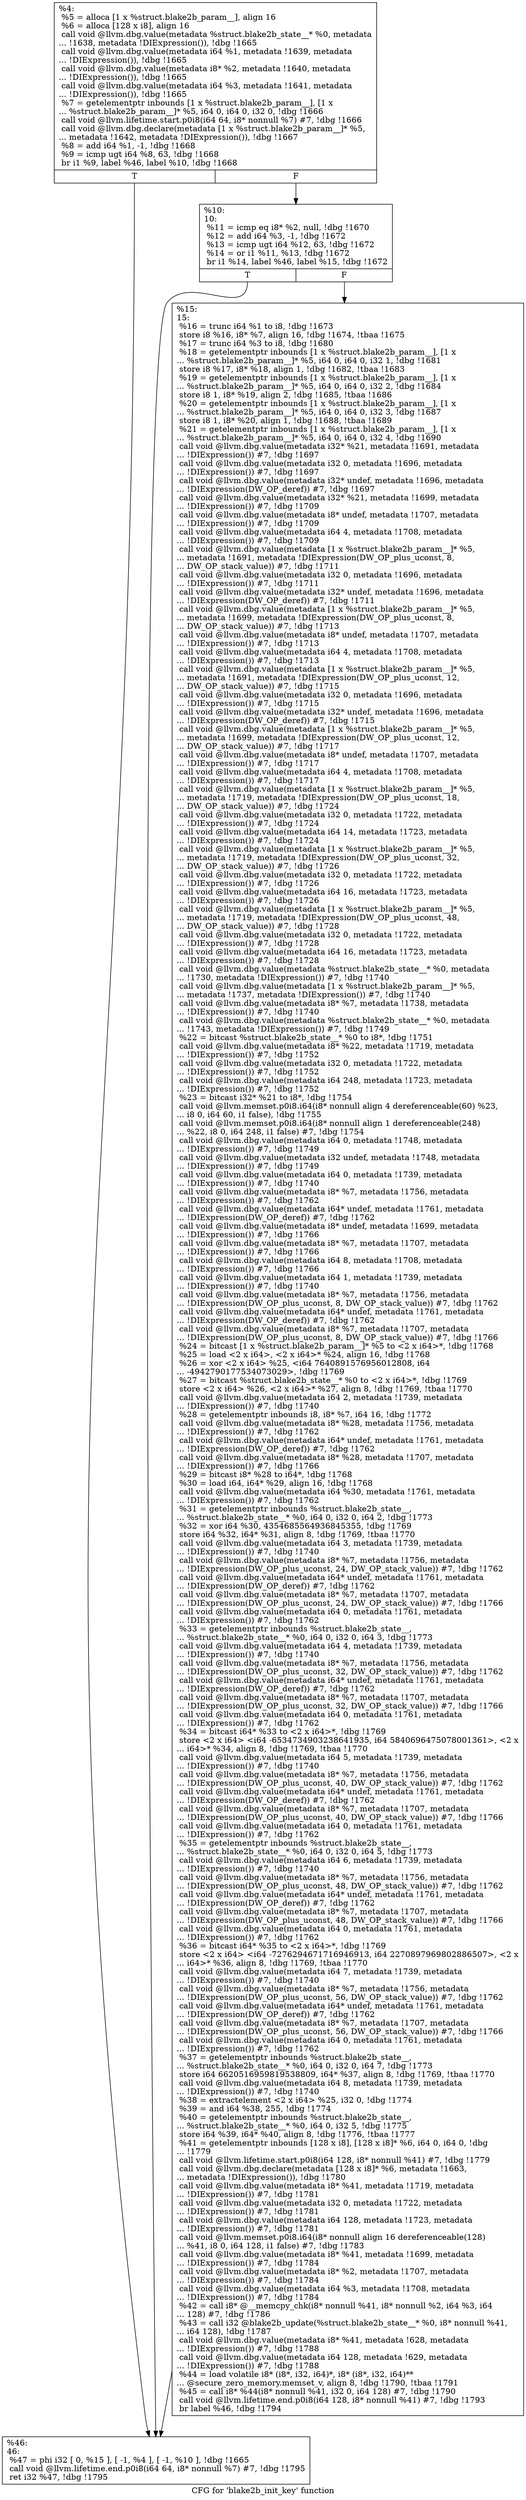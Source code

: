 digraph "CFG for 'blake2b_init_key' function" {
	label="CFG for 'blake2b_init_key' function";

	Node0x144ccf0 [shape=record,label="{%4:\l  %5 = alloca [1 x %struct.blake2b_param__], align 16\l  %6 = alloca [128 x i8], align 16\l  call void @llvm.dbg.value(metadata %struct.blake2b_state__* %0, metadata\l... !1638, metadata !DIExpression()), !dbg !1665\l  call void @llvm.dbg.value(metadata i64 %1, metadata !1639, metadata\l... !DIExpression()), !dbg !1665\l  call void @llvm.dbg.value(metadata i8* %2, metadata !1640, metadata\l... !DIExpression()), !dbg !1665\l  call void @llvm.dbg.value(metadata i64 %3, metadata !1641, metadata\l... !DIExpression()), !dbg !1665\l  %7 = getelementptr inbounds [1 x %struct.blake2b_param__], [1 x\l... %struct.blake2b_param__]* %5, i64 0, i64 0, i32 0, !dbg !1666\l  call void @llvm.lifetime.start.p0i8(i64 64, i8* nonnull %7) #7, !dbg !1666\l  call void @llvm.dbg.declare(metadata [1 x %struct.blake2b_param__]* %5,\l... metadata !1642, metadata !DIExpression()), !dbg !1667\l  %8 = add i64 %1, -1, !dbg !1668\l  %9 = icmp ugt i64 %8, 63, !dbg !1668\l  br i1 %9, label %46, label %10, !dbg !1668\l|{<s0>T|<s1>F}}"];
	Node0x144ccf0:s0 -> Node0x1363b60;
	Node0x144ccf0:s1 -> Node0x1363ac0;
	Node0x1363ac0 [shape=record,label="{%10:\l10:                                               \l  %11 = icmp eq i8* %2, null, !dbg !1670\l  %12 = add i64 %3, -1, !dbg !1672\l  %13 = icmp ugt i64 %12, 63, !dbg !1672\l  %14 = or i1 %11, %13, !dbg !1672\l  br i1 %14, label %46, label %15, !dbg !1672\l|{<s0>T|<s1>F}}"];
	Node0x1363ac0:s0 -> Node0x1363b60;
	Node0x1363ac0:s1 -> Node0x1363b10;
	Node0x1363b10 [shape=record,label="{%15:\l15:                                               \l  %16 = trunc i64 %1 to i8, !dbg !1673\l  store i8 %16, i8* %7, align 16, !dbg !1674, !tbaa !1675\l  %17 = trunc i64 %3 to i8, !dbg !1680\l  %18 = getelementptr inbounds [1 x %struct.blake2b_param__], [1 x\l... %struct.blake2b_param__]* %5, i64 0, i64 0, i32 1, !dbg !1681\l  store i8 %17, i8* %18, align 1, !dbg !1682, !tbaa !1683\l  %19 = getelementptr inbounds [1 x %struct.blake2b_param__], [1 x\l... %struct.blake2b_param__]* %5, i64 0, i64 0, i32 2, !dbg !1684\l  store i8 1, i8* %19, align 2, !dbg !1685, !tbaa !1686\l  %20 = getelementptr inbounds [1 x %struct.blake2b_param__], [1 x\l... %struct.blake2b_param__]* %5, i64 0, i64 0, i32 3, !dbg !1687\l  store i8 1, i8* %20, align 1, !dbg !1688, !tbaa !1689\l  %21 = getelementptr inbounds [1 x %struct.blake2b_param__], [1 x\l... %struct.blake2b_param__]* %5, i64 0, i64 0, i32 4, !dbg !1690\l  call void @llvm.dbg.value(metadata i32* %21, metadata !1691, metadata\l... !DIExpression()) #7, !dbg !1697\l  call void @llvm.dbg.value(metadata i32 0, metadata !1696, metadata\l... !DIExpression()) #7, !dbg !1697\l  call void @llvm.dbg.value(metadata i32* undef, metadata !1696, metadata\l... !DIExpression(DW_OP_deref)) #7, !dbg !1697\l  call void @llvm.dbg.value(metadata i32* %21, metadata !1699, metadata\l... !DIExpression()) #7, !dbg !1709\l  call void @llvm.dbg.value(metadata i8* undef, metadata !1707, metadata\l... !DIExpression()) #7, !dbg !1709\l  call void @llvm.dbg.value(metadata i64 4, metadata !1708, metadata\l... !DIExpression()) #7, !dbg !1709\l  call void @llvm.dbg.value(metadata [1 x %struct.blake2b_param__]* %5,\l... metadata !1691, metadata !DIExpression(DW_OP_plus_uconst, 8,\l... DW_OP_stack_value)) #7, !dbg !1711\l  call void @llvm.dbg.value(metadata i32 0, metadata !1696, metadata\l... !DIExpression()) #7, !dbg !1711\l  call void @llvm.dbg.value(metadata i32* undef, metadata !1696, metadata\l... !DIExpression(DW_OP_deref)) #7, !dbg !1711\l  call void @llvm.dbg.value(metadata [1 x %struct.blake2b_param__]* %5,\l... metadata !1699, metadata !DIExpression(DW_OP_plus_uconst, 8,\l... DW_OP_stack_value)) #7, !dbg !1713\l  call void @llvm.dbg.value(metadata i8* undef, metadata !1707, metadata\l... !DIExpression()) #7, !dbg !1713\l  call void @llvm.dbg.value(metadata i64 4, metadata !1708, metadata\l... !DIExpression()) #7, !dbg !1713\l  call void @llvm.dbg.value(metadata [1 x %struct.blake2b_param__]* %5,\l... metadata !1691, metadata !DIExpression(DW_OP_plus_uconst, 12,\l... DW_OP_stack_value)) #7, !dbg !1715\l  call void @llvm.dbg.value(metadata i32 0, metadata !1696, metadata\l... !DIExpression()) #7, !dbg !1715\l  call void @llvm.dbg.value(metadata i32* undef, metadata !1696, metadata\l... !DIExpression(DW_OP_deref)) #7, !dbg !1715\l  call void @llvm.dbg.value(metadata [1 x %struct.blake2b_param__]* %5,\l... metadata !1699, metadata !DIExpression(DW_OP_plus_uconst, 12,\l... DW_OP_stack_value)) #7, !dbg !1717\l  call void @llvm.dbg.value(metadata i8* undef, metadata !1707, metadata\l... !DIExpression()) #7, !dbg !1717\l  call void @llvm.dbg.value(metadata i64 4, metadata !1708, metadata\l... !DIExpression()) #7, !dbg !1717\l  call void @llvm.dbg.value(metadata [1 x %struct.blake2b_param__]* %5,\l... metadata !1719, metadata !DIExpression(DW_OP_plus_uconst, 18,\l... DW_OP_stack_value)) #7, !dbg !1724\l  call void @llvm.dbg.value(metadata i32 0, metadata !1722, metadata\l... !DIExpression()) #7, !dbg !1724\l  call void @llvm.dbg.value(metadata i64 14, metadata !1723, metadata\l... !DIExpression()) #7, !dbg !1724\l  call void @llvm.dbg.value(metadata [1 x %struct.blake2b_param__]* %5,\l... metadata !1719, metadata !DIExpression(DW_OP_plus_uconst, 32,\l... DW_OP_stack_value)) #7, !dbg !1726\l  call void @llvm.dbg.value(metadata i32 0, metadata !1722, metadata\l... !DIExpression()) #7, !dbg !1726\l  call void @llvm.dbg.value(metadata i64 16, metadata !1723, metadata\l... !DIExpression()) #7, !dbg !1726\l  call void @llvm.dbg.value(metadata [1 x %struct.blake2b_param__]* %5,\l... metadata !1719, metadata !DIExpression(DW_OP_plus_uconst, 48,\l... DW_OP_stack_value)) #7, !dbg !1728\l  call void @llvm.dbg.value(metadata i32 0, metadata !1722, metadata\l... !DIExpression()) #7, !dbg !1728\l  call void @llvm.dbg.value(metadata i64 16, metadata !1723, metadata\l... !DIExpression()) #7, !dbg !1728\l  call void @llvm.dbg.value(metadata %struct.blake2b_state__* %0, metadata\l... !1730, metadata !DIExpression()) #7, !dbg !1740\l  call void @llvm.dbg.value(metadata [1 x %struct.blake2b_param__]* %5,\l... metadata !1737, metadata !DIExpression()) #7, !dbg !1740\l  call void @llvm.dbg.value(metadata i8* %7, metadata !1738, metadata\l... !DIExpression()) #7, !dbg !1740\l  call void @llvm.dbg.value(metadata %struct.blake2b_state__* %0, metadata\l... !1743, metadata !DIExpression()) #7, !dbg !1749\l  %22 = bitcast %struct.blake2b_state__* %0 to i8*, !dbg !1751\l  call void @llvm.dbg.value(metadata i8* %22, metadata !1719, metadata\l... !DIExpression()) #7, !dbg !1752\l  call void @llvm.dbg.value(metadata i32 0, metadata !1722, metadata\l... !DIExpression()) #7, !dbg !1752\l  call void @llvm.dbg.value(metadata i64 248, metadata !1723, metadata\l... !DIExpression()) #7, !dbg !1752\l  %23 = bitcast i32* %21 to i8*, !dbg !1754\l  call void @llvm.memset.p0i8.i64(i8* nonnull align 4 dereferenceable(60) %23,\l... i8 0, i64 60, i1 false), !dbg !1755\l  call void @llvm.memset.p0i8.i64(i8* nonnull align 1 dereferenceable(248)\l... %22, i8 0, i64 248, i1 false) #7, !dbg !1754\l  call void @llvm.dbg.value(metadata i64 0, metadata !1748, metadata\l... !DIExpression()) #7, !dbg !1749\l  call void @llvm.dbg.value(metadata i32 undef, metadata !1748, metadata\l... !DIExpression()) #7, !dbg !1749\l  call void @llvm.dbg.value(metadata i64 0, metadata !1739, metadata\l... !DIExpression()) #7, !dbg !1740\l  call void @llvm.dbg.value(metadata i8* %7, metadata !1756, metadata\l... !DIExpression()) #7, !dbg !1762\l  call void @llvm.dbg.value(metadata i64* undef, metadata !1761, metadata\l... !DIExpression(DW_OP_deref)) #7, !dbg !1762\l  call void @llvm.dbg.value(metadata i8* undef, metadata !1699, metadata\l... !DIExpression()) #7, !dbg !1766\l  call void @llvm.dbg.value(metadata i8* %7, metadata !1707, metadata\l... !DIExpression()) #7, !dbg !1766\l  call void @llvm.dbg.value(metadata i64 8, metadata !1708, metadata\l... !DIExpression()) #7, !dbg !1766\l  call void @llvm.dbg.value(metadata i64 1, metadata !1739, metadata\l... !DIExpression()) #7, !dbg !1740\l  call void @llvm.dbg.value(metadata i8* %7, metadata !1756, metadata\l... !DIExpression(DW_OP_plus_uconst, 8, DW_OP_stack_value)) #7, !dbg !1762\l  call void @llvm.dbg.value(metadata i64* undef, metadata !1761, metadata\l... !DIExpression(DW_OP_deref)) #7, !dbg !1762\l  call void @llvm.dbg.value(metadata i8* %7, metadata !1707, metadata\l... !DIExpression(DW_OP_plus_uconst, 8, DW_OP_stack_value)) #7, !dbg !1766\l  %24 = bitcast [1 x %struct.blake2b_param__]* %5 to \<2 x i64\>*, !dbg !1768\l  %25 = load \<2 x i64\>, \<2 x i64\>* %24, align 16, !dbg !1768\l  %26 = xor \<2 x i64\> %25, \<i64 7640891576956012808, i64\l... -4942790177534073029\>, !dbg !1769\l  %27 = bitcast %struct.blake2b_state__* %0 to \<2 x i64\>*, !dbg !1769\l  store \<2 x i64\> %26, \<2 x i64\>* %27, align 8, !dbg !1769, !tbaa !1770\l  call void @llvm.dbg.value(metadata i64 2, metadata !1739, metadata\l... !DIExpression()) #7, !dbg !1740\l  %28 = getelementptr inbounds i8, i8* %7, i64 16, !dbg !1772\l  call void @llvm.dbg.value(metadata i8* %28, metadata !1756, metadata\l... !DIExpression()) #7, !dbg !1762\l  call void @llvm.dbg.value(metadata i64* undef, metadata !1761, metadata\l... !DIExpression(DW_OP_deref)) #7, !dbg !1762\l  call void @llvm.dbg.value(metadata i8* %28, metadata !1707, metadata\l... !DIExpression()) #7, !dbg !1766\l  %29 = bitcast i8* %28 to i64*, !dbg !1768\l  %30 = load i64, i64* %29, align 16, !dbg !1768\l  call void @llvm.dbg.value(metadata i64 %30, metadata !1761, metadata\l... !DIExpression()) #7, !dbg !1762\l  %31 = getelementptr inbounds %struct.blake2b_state__,\l... %struct.blake2b_state__* %0, i64 0, i32 0, i64 2, !dbg !1773\l  %32 = xor i64 %30, 4354685564936845355, !dbg !1769\l  store i64 %32, i64* %31, align 8, !dbg !1769, !tbaa !1770\l  call void @llvm.dbg.value(metadata i64 3, metadata !1739, metadata\l... !DIExpression()) #7, !dbg !1740\l  call void @llvm.dbg.value(metadata i8* %7, metadata !1756, metadata\l... !DIExpression(DW_OP_plus_uconst, 24, DW_OP_stack_value)) #7, !dbg !1762\l  call void @llvm.dbg.value(metadata i64* undef, metadata !1761, metadata\l... !DIExpression(DW_OP_deref)) #7, !dbg !1762\l  call void @llvm.dbg.value(metadata i8* %7, metadata !1707, metadata\l... !DIExpression(DW_OP_plus_uconst, 24, DW_OP_stack_value)) #7, !dbg !1766\l  call void @llvm.dbg.value(metadata i64 0, metadata !1761, metadata\l... !DIExpression()) #7, !dbg !1762\l  %33 = getelementptr inbounds %struct.blake2b_state__,\l... %struct.blake2b_state__* %0, i64 0, i32 0, i64 3, !dbg !1773\l  call void @llvm.dbg.value(metadata i64 4, metadata !1739, metadata\l... !DIExpression()) #7, !dbg !1740\l  call void @llvm.dbg.value(metadata i8* %7, metadata !1756, metadata\l... !DIExpression(DW_OP_plus_uconst, 32, DW_OP_stack_value)) #7, !dbg !1762\l  call void @llvm.dbg.value(metadata i64* undef, metadata !1761, metadata\l... !DIExpression(DW_OP_deref)) #7, !dbg !1762\l  call void @llvm.dbg.value(metadata i8* %7, metadata !1707, metadata\l... !DIExpression(DW_OP_plus_uconst, 32, DW_OP_stack_value)) #7, !dbg !1766\l  call void @llvm.dbg.value(metadata i64 0, metadata !1761, metadata\l... !DIExpression()) #7, !dbg !1762\l  %34 = bitcast i64* %33 to \<2 x i64\>*, !dbg !1769\l  store \<2 x i64\> \<i64 -6534734903238641935, i64 5840696475078001361\>, \<2 x\l... i64\>* %34, align 8, !dbg !1769, !tbaa !1770\l  call void @llvm.dbg.value(metadata i64 5, metadata !1739, metadata\l... !DIExpression()) #7, !dbg !1740\l  call void @llvm.dbg.value(metadata i8* %7, metadata !1756, metadata\l... !DIExpression(DW_OP_plus_uconst, 40, DW_OP_stack_value)) #7, !dbg !1762\l  call void @llvm.dbg.value(metadata i64* undef, metadata !1761, metadata\l... !DIExpression(DW_OP_deref)) #7, !dbg !1762\l  call void @llvm.dbg.value(metadata i8* %7, metadata !1707, metadata\l... !DIExpression(DW_OP_plus_uconst, 40, DW_OP_stack_value)) #7, !dbg !1766\l  call void @llvm.dbg.value(metadata i64 0, metadata !1761, metadata\l... !DIExpression()) #7, !dbg !1762\l  %35 = getelementptr inbounds %struct.blake2b_state__,\l... %struct.blake2b_state__* %0, i64 0, i32 0, i64 5, !dbg !1773\l  call void @llvm.dbg.value(metadata i64 6, metadata !1739, metadata\l... !DIExpression()) #7, !dbg !1740\l  call void @llvm.dbg.value(metadata i8* %7, metadata !1756, metadata\l... !DIExpression(DW_OP_plus_uconst, 48, DW_OP_stack_value)) #7, !dbg !1762\l  call void @llvm.dbg.value(metadata i64* undef, metadata !1761, metadata\l... !DIExpression(DW_OP_deref)) #7, !dbg !1762\l  call void @llvm.dbg.value(metadata i8* %7, metadata !1707, metadata\l... !DIExpression(DW_OP_plus_uconst, 48, DW_OP_stack_value)) #7, !dbg !1766\l  call void @llvm.dbg.value(metadata i64 0, metadata !1761, metadata\l... !DIExpression()) #7, !dbg !1762\l  %36 = bitcast i64* %35 to \<2 x i64\>*, !dbg !1769\l  store \<2 x i64\> \<i64 -7276294671716946913, i64 2270897969802886507\>, \<2 x\l... i64\>* %36, align 8, !dbg !1769, !tbaa !1770\l  call void @llvm.dbg.value(metadata i64 7, metadata !1739, metadata\l... !DIExpression()) #7, !dbg !1740\l  call void @llvm.dbg.value(metadata i8* %7, metadata !1756, metadata\l... !DIExpression(DW_OP_plus_uconst, 56, DW_OP_stack_value)) #7, !dbg !1762\l  call void @llvm.dbg.value(metadata i64* undef, metadata !1761, metadata\l... !DIExpression(DW_OP_deref)) #7, !dbg !1762\l  call void @llvm.dbg.value(metadata i8* %7, metadata !1707, metadata\l... !DIExpression(DW_OP_plus_uconst, 56, DW_OP_stack_value)) #7, !dbg !1766\l  call void @llvm.dbg.value(metadata i64 0, metadata !1761, metadata\l... !DIExpression()) #7, !dbg !1762\l  %37 = getelementptr inbounds %struct.blake2b_state__,\l... %struct.blake2b_state__* %0, i64 0, i32 0, i64 7, !dbg !1773\l  store i64 6620516959819538809, i64* %37, align 8, !dbg !1769, !tbaa !1770\l  call void @llvm.dbg.value(metadata i64 8, metadata !1739, metadata\l... !DIExpression()) #7, !dbg !1740\l  %38 = extractelement \<2 x i64\> %25, i32 0, !dbg !1774\l  %39 = and i64 %38, 255, !dbg !1774\l  %40 = getelementptr inbounds %struct.blake2b_state__,\l... %struct.blake2b_state__* %0, i64 0, i32 5, !dbg !1775\l  store i64 %39, i64* %40, align 8, !dbg !1776, !tbaa !1777\l  %41 = getelementptr inbounds [128 x i8], [128 x i8]* %6, i64 0, i64 0, !dbg\l... !1779\l  call void @llvm.lifetime.start.p0i8(i64 128, i8* nonnull %41) #7, !dbg !1779\l  call void @llvm.dbg.declare(metadata [128 x i8]* %6, metadata !1663,\l... metadata !DIExpression()), !dbg !1780\l  call void @llvm.dbg.value(metadata i8* %41, metadata !1719, metadata\l... !DIExpression()) #7, !dbg !1781\l  call void @llvm.dbg.value(metadata i32 0, metadata !1722, metadata\l... !DIExpression()) #7, !dbg !1781\l  call void @llvm.dbg.value(metadata i64 128, metadata !1723, metadata\l... !DIExpression()) #7, !dbg !1781\l  call void @llvm.memset.p0i8.i64(i8* nonnull align 16 dereferenceable(128)\l... %41, i8 0, i64 128, i1 false) #7, !dbg !1783\l  call void @llvm.dbg.value(metadata i8* %41, metadata !1699, metadata\l... !DIExpression()) #7, !dbg !1784\l  call void @llvm.dbg.value(metadata i8* %2, metadata !1707, metadata\l... !DIExpression()) #7, !dbg !1784\l  call void @llvm.dbg.value(metadata i64 %3, metadata !1708, metadata\l... !DIExpression()) #7, !dbg !1784\l  %42 = call i8* @__memcpy_chk(i8* nonnull %41, i8* nonnull %2, i64 %3, i64\l... 128) #7, !dbg !1786\l  %43 = call i32 @blake2b_update(%struct.blake2b_state__* %0, i8* nonnull %41,\l... i64 128), !dbg !1787\l  call void @llvm.dbg.value(metadata i8* %41, metadata !628, metadata\l... !DIExpression()) #7, !dbg !1788\l  call void @llvm.dbg.value(metadata i64 128, metadata !629, metadata\l... !DIExpression()) #7, !dbg !1788\l  %44 = load volatile i8* (i8*, i32, i64)*, i8* (i8*, i32, i64)**\l... @secure_zero_memory.memset_v, align 8, !dbg !1790, !tbaa !1791\l  %45 = call i8* %44(i8* nonnull %41, i32 0, i64 128) #7, !dbg !1790\l  call void @llvm.lifetime.end.p0i8(i64 128, i8* nonnull %41) #7, !dbg !1793\l  br label %46, !dbg !1794\l}"];
	Node0x1363b10 -> Node0x1363b60;
	Node0x1363b60 [shape=record,label="{%46:\l46:                                               \l  %47 = phi i32 [ 0, %15 ], [ -1, %4 ], [ -1, %10 ], !dbg !1665\l  call void @llvm.lifetime.end.p0i8(i64 64, i8* nonnull %7) #7, !dbg !1795\l  ret i32 %47, !dbg !1795\l}"];
}

